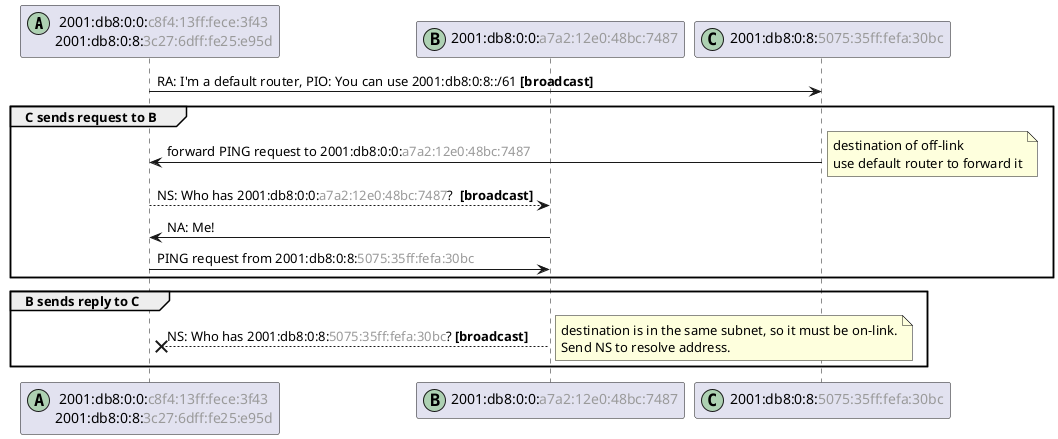 ' to generate SVG run plantuml -tsvg gnrc_ipv6_auto_subnets-without_rio.puml

@startuml

skinparam responseMessageBelowArrow true

participant "2001:db8:0:0:<color:#9a9a9a>c8f4:13ff:fece:3f43\n2001:db8:0:8:<color:#9a9a9a>3c27:6dff:fe25:e95d" as A << (A,#ADD1B2) >>
participant "2001:db8:0:0:<color:#9a9a9a>a7a2:12e0:48bc:7487" as B << (B,#ADD1B2) >>
participant "2001:db8:0:8:<color:#9a9a9a>5075:35ff:fefa:30bc" as C << (C,#ADD1B2) >>

A -> C: RA: I'm a default router, PIO: You can use 2001:db8:0:8::/61 **[broadcast]**
group C sends request to B
C -> A: forward PING request to 2001:db8:0:0:<color:#9a9a9a>a7a2:12e0:48bc:7487
note right
destination of off-link
use default router to forward it
end note
A --> B: NS: Who has 2001:db8:0:0:<color:#9a9a9a>a7a2:12e0:48bc:7487</color>?  **[broadcast]**
B -> A: NA: Me!
A -> B: PING request from 2001:db8:0:8:<color:#9a9a9a>5075:35ff:fefa:30bc
end
group B sends reply to C
B -->x A: NS: Who has 2001:db8:0:8:<color:#9a9a9a>5075:35ff:fefa:30bc</color>? **[broadcast]**
note right
destination is in the same subnet, so it must be on-link.
Send NS to resolve address.
end note
end
@enduml
